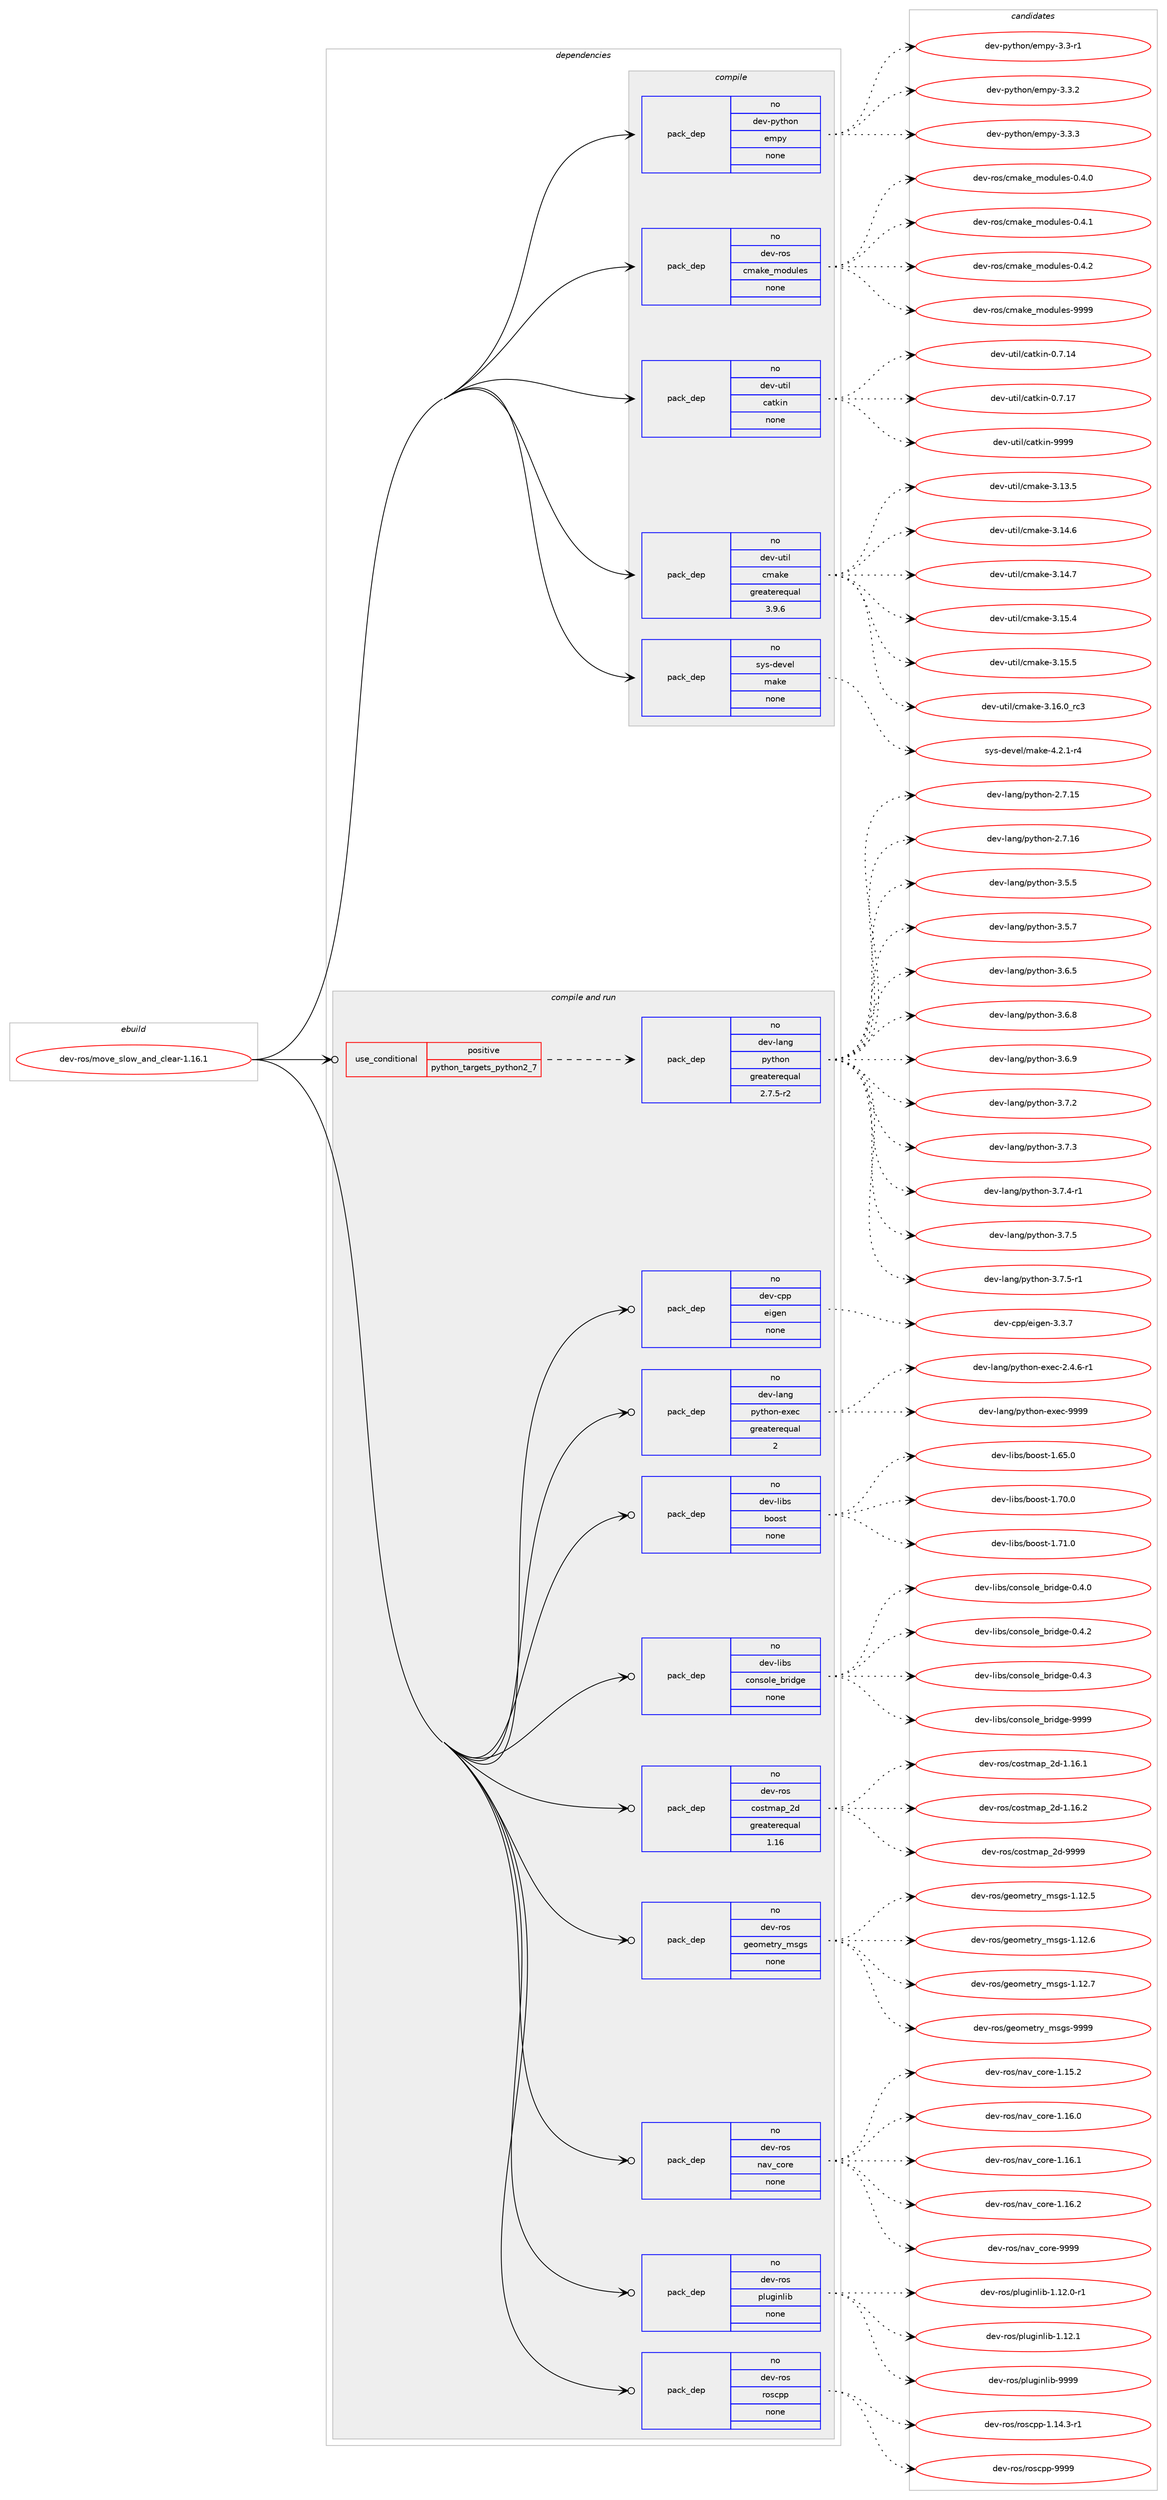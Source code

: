 digraph prolog {

# *************
# Graph options
# *************

newrank=true;
concentrate=true;
compound=true;
graph [rankdir=LR,fontname=Helvetica,fontsize=10,ranksep=1.5];#, ranksep=2.5, nodesep=0.2];
edge  [arrowhead=vee];
node  [fontname=Helvetica,fontsize=10];

# **********
# The ebuild
# **********

subgraph cluster_leftcol {
color=gray;
rank=same;
label=<<i>ebuild</i>>;
id [label="dev-ros/move_slow_and_clear-1.16.1", color=red, width=4, href="../dev-ros/move_slow_and_clear-1.16.1.svg"];
}

# ****************
# The dependencies
# ****************

subgraph cluster_midcol {
color=gray;
label=<<i>dependencies</i>>;
subgraph cluster_compile {
fillcolor="#eeeeee";
style=filled;
label=<<i>compile</i>>;
subgraph pack490698 {
dependency656446 [label=<<TABLE BORDER="0" CELLBORDER="1" CELLSPACING="0" CELLPADDING="4" WIDTH="220"><TR><TD ROWSPAN="6" CELLPADDING="30">pack_dep</TD></TR><TR><TD WIDTH="110">no</TD></TR><TR><TD>dev-python</TD></TR><TR><TD>empy</TD></TR><TR><TD>none</TD></TR><TR><TD></TD></TR></TABLE>>, shape=none, color=blue];
}
id:e -> dependency656446:w [weight=20,style="solid",arrowhead="vee"];
subgraph pack490699 {
dependency656447 [label=<<TABLE BORDER="0" CELLBORDER="1" CELLSPACING="0" CELLPADDING="4" WIDTH="220"><TR><TD ROWSPAN="6" CELLPADDING="30">pack_dep</TD></TR><TR><TD WIDTH="110">no</TD></TR><TR><TD>dev-ros</TD></TR><TR><TD>cmake_modules</TD></TR><TR><TD>none</TD></TR><TR><TD></TD></TR></TABLE>>, shape=none, color=blue];
}
id:e -> dependency656447:w [weight=20,style="solid",arrowhead="vee"];
subgraph pack490700 {
dependency656448 [label=<<TABLE BORDER="0" CELLBORDER="1" CELLSPACING="0" CELLPADDING="4" WIDTH="220"><TR><TD ROWSPAN="6" CELLPADDING="30">pack_dep</TD></TR><TR><TD WIDTH="110">no</TD></TR><TR><TD>dev-util</TD></TR><TR><TD>catkin</TD></TR><TR><TD>none</TD></TR><TR><TD></TD></TR></TABLE>>, shape=none, color=blue];
}
id:e -> dependency656448:w [weight=20,style="solid",arrowhead="vee"];
subgraph pack490701 {
dependency656449 [label=<<TABLE BORDER="0" CELLBORDER="1" CELLSPACING="0" CELLPADDING="4" WIDTH="220"><TR><TD ROWSPAN="6" CELLPADDING="30">pack_dep</TD></TR><TR><TD WIDTH="110">no</TD></TR><TR><TD>dev-util</TD></TR><TR><TD>cmake</TD></TR><TR><TD>greaterequal</TD></TR><TR><TD>3.9.6</TD></TR></TABLE>>, shape=none, color=blue];
}
id:e -> dependency656449:w [weight=20,style="solid",arrowhead="vee"];
subgraph pack490702 {
dependency656450 [label=<<TABLE BORDER="0" CELLBORDER="1" CELLSPACING="0" CELLPADDING="4" WIDTH="220"><TR><TD ROWSPAN="6" CELLPADDING="30">pack_dep</TD></TR><TR><TD WIDTH="110">no</TD></TR><TR><TD>sys-devel</TD></TR><TR><TD>make</TD></TR><TR><TD>none</TD></TR><TR><TD></TD></TR></TABLE>>, shape=none, color=blue];
}
id:e -> dependency656450:w [weight=20,style="solid",arrowhead="vee"];
}
subgraph cluster_compileandrun {
fillcolor="#eeeeee";
style=filled;
label=<<i>compile and run</i>>;
subgraph cond153842 {
dependency656451 [label=<<TABLE BORDER="0" CELLBORDER="1" CELLSPACING="0" CELLPADDING="4"><TR><TD ROWSPAN="3" CELLPADDING="10">use_conditional</TD></TR><TR><TD>positive</TD></TR><TR><TD>python_targets_python2_7</TD></TR></TABLE>>, shape=none, color=red];
subgraph pack490703 {
dependency656452 [label=<<TABLE BORDER="0" CELLBORDER="1" CELLSPACING="0" CELLPADDING="4" WIDTH="220"><TR><TD ROWSPAN="6" CELLPADDING="30">pack_dep</TD></TR><TR><TD WIDTH="110">no</TD></TR><TR><TD>dev-lang</TD></TR><TR><TD>python</TD></TR><TR><TD>greaterequal</TD></TR><TR><TD>2.7.5-r2</TD></TR></TABLE>>, shape=none, color=blue];
}
dependency656451:e -> dependency656452:w [weight=20,style="dashed",arrowhead="vee"];
}
id:e -> dependency656451:w [weight=20,style="solid",arrowhead="odotvee"];
subgraph pack490704 {
dependency656453 [label=<<TABLE BORDER="0" CELLBORDER="1" CELLSPACING="0" CELLPADDING="4" WIDTH="220"><TR><TD ROWSPAN="6" CELLPADDING="30">pack_dep</TD></TR><TR><TD WIDTH="110">no</TD></TR><TR><TD>dev-cpp</TD></TR><TR><TD>eigen</TD></TR><TR><TD>none</TD></TR><TR><TD></TD></TR></TABLE>>, shape=none, color=blue];
}
id:e -> dependency656453:w [weight=20,style="solid",arrowhead="odotvee"];
subgraph pack490705 {
dependency656454 [label=<<TABLE BORDER="0" CELLBORDER="1" CELLSPACING="0" CELLPADDING="4" WIDTH="220"><TR><TD ROWSPAN="6" CELLPADDING="30">pack_dep</TD></TR><TR><TD WIDTH="110">no</TD></TR><TR><TD>dev-lang</TD></TR><TR><TD>python-exec</TD></TR><TR><TD>greaterequal</TD></TR><TR><TD>2</TD></TR></TABLE>>, shape=none, color=blue];
}
id:e -> dependency656454:w [weight=20,style="solid",arrowhead="odotvee"];
subgraph pack490706 {
dependency656455 [label=<<TABLE BORDER="0" CELLBORDER="1" CELLSPACING="0" CELLPADDING="4" WIDTH="220"><TR><TD ROWSPAN="6" CELLPADDING="30">pack_dep</TD></TR><TR><TD WIDTH="110">no</TD></TR><TR><TD>dev-libs</TD></TR><TR><TD>boost</TD></TR><TR><TD>none</TD></TR><TR><TD></TD></TR></TABLE>>, shape=none, color=blue];
}
id:e -> dependency656455:w [weight=20,style="solid",arrowhead="odotvee"];
subgraph pack490707 {
dependency656456 [label=<<TABLE BORDER="0" CELLBORDER="1" CELLSPACING="0" CELLPADDING="4" WIDTH="220"><TR><TD ROWSPAN="6" CELLPADDING="30">pack_dep</TD></TR><TR><TD WIDTH="110">no</TD></TR><TR><TD>dev-libs</TD></TR><TR><TD>console_bridge</TD></TR><TR><TD>none</TD></TR><TR><TD></TD></TR></TABLE>>, shape=none, color=blue];
}
id:e -> dependency656456:w [weight=20,style="solid",arrowhead="odotvee"];
subgraph pack490708 {
dependency656457 [label=<<TABLE BORDER="0" CELLBORDER="1" CELLSPACING="0" CELLPADDING="4" WIDTH="220"><TR><TD ROWSPAN="6" CELLPADDING="30">pack_dep</TD></TR><TR><TD WIDTH="110">no</TD></TR><TR><TD>dev-ros</TD></TR><TR><TD>costmap_2d</TD></TR><TR><TD>greaterequal</TD></TR><TR><TD>1.16</TD></TR></TABLE>>, shape=none, color=blue];
}
id:e -> dependency656457:w [weight=20,style="solid",arrowhead="odotvee"];
subgraph pack490709 {
dependency656458 [label=<<TABLE BORDER="0" CELLBORDER="1" CELLSPACING="0" CELLPADDING="4" WIDTH="220"><TR><TD ROWSPAN="6" CELLPADDING="30">pack_dep</TD></TR><TR><TD WIDTH="110">no</TD></TR><TR><TD>dev-ros</TD></TR><TR><TD>geometry_msgs</TD></TR><TR><TD>none</TD></TR><TR><TD></TD></TR></TABLE>>, shape=none, color=blue];
}
id:e -> dependency656458:w [weight=20,style="solid",arrowhead="odotvee"];
subgraph pack490710 {
dependency656459 [label=<<TABLE BORDER="0" CELLBORDER="1" CELLSPACING="0" CELLPADDING="4" WIDTH="220"><TR><TD ROWSPAN="6" CELLPADDING="30">pack_dep</TD></TR><TR><TD WIDTH="110">no</TD></TR><TR><TD>dev-ros</TD></TR><TR><TD>nav_core</TD></TR><TR><TD>none</TD></TR><TR><TD></TD></TR></TABLE>>, shape=none, color=blue];
}
id:e -> dependency656459:w [weight=20,style="solid",arrowhead="odotvee"];
subgraph pack490711 {
dependency656460 [label=<<TABLE BORDER="0" CELLBORDER="1" CELLSPACING="0" CELLPADDING="4" WIDTH="220"><TR><TD ROWSPAN="6" CELLPADDING="30">pack_dep</TD></TR><TR><TD WIDTH="110">no</TD></TR><TR><TD>dev-ros</TD></TR><TR><TD>pluginlib</TD></TR><TR><TD>none</TD></TR><TR><TD></TD></TR></TABLE>>, shape=none, color=blue];
}
id:e -> dependency656460:w [weight=20,style="solid",arrowhead="odotvee"];
subgraph pack490712 {
dependency656461 [label=<<TABLE BORDER="0" CELLBORDER="1" CELLSPACING="0" CELLPADDING="4" WIDTH="220"><TR><TD ROWSPAN="6" CELLPADDING="30">pack_dep</TD></TR><TR><TD WIDTH="110">no</TD></TR><TR><TD>dev-ros</TD></TR><TR><TD>roscpp</TD></TR><TR><TD>none</TD></TR><TR><TD></TD></TR></TABLE>>, shape=none, color=blue];
}
id:e -> dependency656461:w [weight=20,style="solid",arrowhead="odotvee"];
}
subgraph cluster_run {
fillcolor="#eeeeee";
style=filled;
label=<<i>run</i>>;
}
}

# **************
# The candidates
# **************

subgraph cluster_choices {
rank=same;
color=gray;
label=<<i>candidates</i>>;

subgraph choice490698 {
color=black;
nodesep=1;
choice1001011184511212111610411111047101109112121455146514511449 [label="dev-python/empy-3.3-r1", color=red, width=4,href="../dev-python/empy-3.3-r1.svg"];
choice1001011184511212111610411111047101109112121455146514650 [label="dev-python/empy-3.3.2", color=red, width=4,href="../dev-python/empy-3.3.2.svg"];
choice1001011184511212111610411111047101109112121455146514651 [label="dev-python/empy-3.3.3", color=red, width=4,href="../dev-python/empy-3.3.3.svg"];
dependency656446:e -> choice1001011184511212111610411111047101109112121455146514511449:w [style=dotted,weight="100"];
dependency656446:e -> choice1001011184511212111610411111047101109112121455146514650:w [style=dotted,weight="100"];
dependency656446:e -> choice1001011184511212111610411111047101109112121455146514651:w [style=dotted,weight="100"];
}
subgraph choice490699 {
color=black;
nodesep=1;
choice1001011184511411111547991099710710195109111100117108101115454846524648 [label="dev-ros/cmake_modules-0.4.0", color=red, width=4,href="../dev-ros/cmake_modules-0.4.0.svg"];
choice1001011184511411111547991099710710195109111100117108101115454846524649 [label="dev-ros/cmake_modules-0.4.1", color=red, width=4,href="../dev-ros/cmake_modules-0.4.1.svg"];
choice1001011184511411111547991099710710195109111100117108101115454846524650 [label="dev-ros/cmake_modules-0.4.2", color=red, width=4,href="../dev-ros/cmake_modules-0.4.2.svg"];
choice10010111845114111115479910997107101951091111001171081011154557575757 [label="dev-ros/cmake_modules-9999", color=red, width=4,href="../dev-ros/cmake_modules-9999.svg"];
dependency656447:e -> choice1001011184511411111547991099710710195109111100117108101115454846524648:w [style=dotted,weight="100"];
dependency656447:e -> choice1001011184511411111547991099710710195109111100117108101115454846524649:w [style=dotted,weight="100"];
dependency656447:e -> choice1001011184511411111547991099710710195109111100117108101115454846524650:w [style=dotted,weight="100"];
dependency656447:e -> choice10010111845114111115479910997107101951091111001171081011154557575757:w [style=dotted,weight="100"];
}
subgraph choice490700 {
color=black;
nodesep=1;
choice1001011184511711610510847999711610710511045484655464952 [label="dev-util/catkin-0.7.14", color=red, width=4,href="../dev-util/catkin-0.7.14.svg"];
choice1001011184511711610510847999711610710511045484655464955 [label="dev-util/catkin-0.7.17", color=red, width=4,href="../dev-util/catkin-0.7.17.svg"];
choice100101118451171161051084799971161071051104557575757 [label="dev-util/catkin-9999", color=red, width=4,href="../dev-util/catkin-9999.svg"];
dependency656448:e -> choice1001011184511711610510847999711610710511045484655464952:w [style=dotted,weight="100"];
dependency656448:e -> choice1001011184511711610510847999711610710511045484655464955:w [style=dotted,weight="100"];
dependency656448:e -> choice100101118451171161051084799971161071051104557575757:w [style=dotted,weight="100"];
}
subgraph choice490701 {
color=black;
nodesep=1;
choice1001011184511711610510847991099710710145514649514653 [label="dev-util/cmake-3.13.5", color=red, width=4,href="../dev-util/cmake-3.13.5.svg"];
choice1001011184511711610510847991099710710145514649524654 [label="dev-util/cmake-3.14.6", color=red, width=4,href="../dev-util/cmake-3.14.6.svg"];
choice1001011184511711610510847991099710710145514649524655 [label="dev-util/cmake-3.14.7", color=red, width=4,href="../dev-util/cmake-3.14.7.svg"];
choice1001011184511711610510847991099710710145514649534652 [label="dev-util/cmake-3.15.4", color=red, width=4,href="../dev-util/cmake-3.15.4.svg"];
choice1001011184511711610510847991099710710145514649534653 [label="dev-util/cmake-3.15.5", color=red, width=4,href="../dev-util/cmake-3.15.5.svg"];
choice1001011184511711610510847991099710710145514649544648951149951 [label="dev-util/cmake-3.16.0_rc3", color=red, width=4,href="../dev-util/cmake-3.16.0_rc3.svg"];
dependency656449:e -> choice1001011184511711610510847991099710710145514649514653:w [style=dotted,weight="100"];
dependency656449:e -> choice1001011184511711610510847991099710710145514649524654:w [style=dotted,weight="100"];
dependency656449:e -> choice1001011184511711610510847991099710710145514649524655:w [style=dotted,weight="100"];
dependency656449:e -> choice1001011184511711610510847991099710710145514649534652:w [style=dotted,weight="100"];
dependency656449:e -> choice1001011184511711610510847991099710710145514649534653:w [style=dotted,weight="100"];
dependency656449:e -> choice1001011184511711610510847991099710710145514649544648951149951:w [style=dotted,weight="100"];
}
subgraph choice490702 {
color=black;
nodesep=1;
choice1151211154510010111810110847109971071014552465046494511452 [label="sys-devel/make-4.2.1-r4", color=red, width=4,href="../sys-devel/make-4.2.1-r4.svg"];
dependency656450:e -> choice1151211154510010111810110847109971071014552465046494511452:w [style=dotted,weight="100"];
}
subgraph choice490703 {
color=black;
nodesep=1;
choice10010111845108971101034711212111610411111045504655464953 [label="dev-lang/python-2.7.15", color=red, width=4,href="../dev-lang/python-2.7.15.svg"];
choice10010111845108971101034711212111610411111045504655464954 [label="dev-lang/python-2.7.16", color=red, width=4,href="../dev-lang/python-2.7.16.svg"];
choice100101118451089711010347112121116104111110455146534653 [label="dev-lang/python-3.5.5", color=red, width=4,href="../dev-lang/python-3.5.5.svg"];
choice100101118451089711010347112121116104111110455146534655 [label="dev-lang/python-3.5.7", color=red, width=4,href="../dev-lang/python-3.5.7.svg"];
choice100101118451089711010347112121116104111110455146544653 [label="dev-lang/python-3.6.5", color=red, width=4,href="../dev-lang/python-3.6.5.svg"];
choice100101118451089711010347112121116104111110455146544656 [label="dev-lang/python-3.6.8", color=red, width=4,href="../dev-lang/python-3.6.8.svg"];
choice100101118451089711010347112121116104111110455146544657 [label="dev-lang/python-3.6.9", color=red, width=4,href="../dev-lang/python-3.6.9.svg"];
choice100101118451089711010347112121116104111110455146554650 [label="dev-lang/python-3.7.2", color=red, width=4,href="../dev-lang/python-3.7.2.svg"];
choice100101118451089711010347112121116104111110455146554651 [label="dev-lang/python-3.7.3", color=red, width=4,href="../dev-lang/python-3.7.3.svg"];
choice1001011184510897110103471121211161041111104551465546524511449 [label="dev-lang/python-3.7.4-r1", color=red, width=4,href="../dev-lang/python-3.7.4-r1.svg"];
choice100101118451089711010347112121116104111110455146554653 [label="dev-lang/python-3.7.5", color=red, width=4,href="../dev-lang/python-3.7.5.svg"];
choice1001011184510897110103471121211161041111104551465546534511449 [label="dev-lang/python-3.7.5-r1", color=red, width=4,href="../dev-lang/python-3.7.5-r1.svg"];
dependency656452:e -> choice10010111845108971101034711212111610411111045504655464953:w [style=dotted,weight="100"];
dependency656452:e -> choice10010111845108971101034711212111610411111045504655464954:w [style=dotted,weight="100"];
dependency656452:e -> choice100101118451089711010347112121116104111110455146534653:w [style=dotted,weight="100"];
dependency656452:e -> choice100101118451089711010347112121116104111110455146534655:w [style=dotted,weight="100"];
dependency656452:e -> choice100101118451089711010347112121116104111110455146544653:w [style=dotted,weight="100"];
dependency656452:e -> choice100101118451089711010347112121116104111110455146544656:w [style=dotted,weight="100"];
dependency656452:e -> choice100101118451089711010347112121116104111110455146544657:w [style=dotted,weight="100"];
dependency656452:e -> choice100101118451089711010347112121116104111110455146554650:w [style=dotted,weight="100"];
dependency656452:e -> choice100101118451089711010347112121116104111110455146554651:w [style=dotted,weight="100"];
dependency656452:e -> choice1001011184510897110103471121211161041111104551465546524511449:w [style=dotted,weight="100"];
dependency656452:e -> choice100101118451089711010347112121116104111110455146554653:w [style=dotted,weight="100"];
dependency656452:e -> choice1001011184510897110103471121211161041111104551465546534511449:w [style=dotted,weight="100"];
}
subgraph choice490704 {
color=black;
nodesep=1;
choice100101118459911211247101105103101110455146514655 [label="dev-cpp/eigen-3.3.7", color=red, width=4,href="../dev-cpp/eigen-3.3.7.svg"];
dependency656453:e -> choice100101118459911211247101105103101110455146514655:w [style=dotted,weight="100"];
}
subgraph choice490705 {
color=black;
nodesep=1;
choice10010111845108971101034711212111610411111045101120101994550465246544511449 [label="dev-lang/python-exec-2.4.6-r1", color=red, width=4,href="../dev-lang/python-exec-2.4.6-r1.svg"];
choice10010111845108971101034711212111610411111045101120101994557575757 [label="dev-lang/python-exec-9999", color=red, width=4,href="../dev-lang/python-exec-9999.svg"];
dependency656454:e -> choice10010111845108971101034711212111610411111045101120101994550465246544511449:w [style=dotted,weight="100"];
dependency656454:e -> choice10010111845108971101034711212111610411111045101120101994557575757:w [style=dotted,weight="100"];
}
subgraph choice490706 {
color=black;
nodesep=1;
choice1001011184510810598115479811111111511645494654534648 [label="dev-libs/boost-1.65.0", color=red, width=4,href="../dev-libs/boost-1.65.0.svg"];
choice1001011184510810598115479811111111511645494655484648 [label="dev-libs/boost-1.70.0", color=red, width=4,href="../dev-libs/boost-1.70.0.svg"];
choice1001011184510810598115479811111111511645494655494648 [label="dev-libs/boost-1.71.0", color=red, width=4,href="../dev-libs/boost-1.71.0.svg"];
dependency656455:e -> choice1001011184510810598115479811111111511645494654534648:w [style=dotted,weight="100"];
dependency656455:e -> choice1001011184510810598115479811111111511645494655484648:w [style=dotted,weight="100"];
dependency656455:e -> choice1001011184510810598115479811111111511645494655494648:w [style=dotted,weight="100"];
}
subgraph choice490707 {
color=black;
nodesep=1;
choice100101118451081059811547991111101151111081019598114105100103101454846524648 [label="dev-libs/console_bridge-0.4.0", color=red, width=4,href="../dev-libs/console_bridge-0.4.0.svg"];
choice100101118451081059811547991111101151111081019598114105100103101454846524650 [label="dev-libs/console_bridge-0.4.2", color=red, width=4,href="../dev-libs/console_bridge-0.4.2.svg"];
choice100101118451081059811547991111101151111081019598114105100103101454846524651 [label="dev-libs/console_bridge-0.4.3", color=red, width=4,href="../dev-libs/console_bridge-0.4.3.svg"];
choice1001011184510810598115479911111011511110810195981141051001031014557575757 [label="dev-libs/console_bridge-9999", color=red, width=4,href="../dev-libs/console_bridge-9999.svg"];
dependency656456:e -> choice100101118451081059811547991111101151111081019598114105100103101454846524648:w [style=dotted,weight="100"];
dependency656456:e -> choice100101118451081059811547991111101151111081019598114105100103101454846524650:w [style=dotted,weight="100"];
dependency656456:e -> choice100101118451081059811547991111101151111081019598114105100103101454846524651:w [style=dotted,weight="100"];
dependency656456:e -> choice1001011184510810598115479911111011511110810195981141051001031014557575757:w [style=dotted,weight="100"];
}
subgraph choice490708 {
color=black;
nodesep=1;
choice10010111845114111115479911111511610997112955010045494649544649 [label="dev-ros/costmap_2d-1.16.1", color=red, width=4,href="../dev-ros/costmap_2d-1.16.1.svg"];
choice10010111845114111115479911111511610997112955010045494649544650 [label="dev-ros/costmap_2d-1.16.2", color=red, width=4,href="../dev-ros/costmap_2d-1.16.2.svg"];
choice1001011184511411111547991111151161099711295501004557575757 [label="dev-ros/costmap_2d-9999", color=red, width=4,href="../dev-ros/costmap_2d-9999.svg"];
dependency656457:e -> choice10010111845114111115479911111511610997112955010045494649544649:w [style=dotted,weight="100"];
dependency656457:e -> choice10010111845114111115479911111511610997112955010045494649544650:w [style=dotted,weight="100"];
dependency656457:e -> choice1001011184511411111547991111151161099711295501004557575757:w [style=dotted,weight="100"];
}
subgraph choice490709 {
color=black;
nodesep=1;
choice10010111845114111115471031011111091011161141219510911510311545494649504653 [label="dev-ros/geometry_msgs-1.12.5", color=red, width=4,href="../dev-ros/geometry_msgs-1.12.5.svg"];
choice10010111845114111115471031011111091011161141219510911510311545494649504654 [label="dev-ros/geometry_msgs-1.12.6", color=red, width=4,href="../dev-ros/geometry_msgs-1.12.6.svg"];
choice10010111845114111115471031011111091011161141219510911510311545494649504655 [label="dev-ros/geometry_msgs-1.12.7", color=red, width=4,href="../dev-ros/geometry_msgs-1.12.7.svg"];
choice1001011184511411111547103101111109101116114121951091151031154557575757 [label="dev-ros/geometry_msgs-9999", color=red, width=4,href="../dev-ros/geometry_msgs-9999.svg"];
dependency656458:e -> choice10010111845114111115471031011111091011161141219510911510311545494649504653:w [style=dotted,weight="100"];
dependency656458:e -> choice10010111845114111115471031011111091011161141219510911510311545494649504654:w [style=dotted,weight="100"];
dependency656458:e -> choice10010111845114111115471031011111091011161141219510911510311545494649504655:w [style=dotted,weight="100"];
dependency656458:e -> choice1001011184511411111547103101111109101116114121951091151031154557575757:w [style=dotted,weight="100"];
}
subgraph choice490710 {
color=black;
nodesep=1;
choice100101118451141111154711097118959911111410145494649534650 [label="dev-ros/nav_core-1.15.2", color=red, width=4,href="../dev-ros/nav_core-1.15.2.svg"];
choice100101118451141111154711097118959911111410145494649544648 [label="dev-ros/nav_core-1.16.0", color=red, width=4,href="../dev-ros/nav_core-1.16.0.svg"];
choice100101118451141111154711097118959911111410145494649544649 [label="dev-ros/nav_core-1.16.1", color=red, width=4,href="../dev-ros/nav_core-1.16.1.svg"];
choice100101118451141111154711097118959911111410145494649544650 [label="dev-ros/nav_core-1.16.2", color=red, width=4,href="../dev-ros/nav_core-1.16.2.svg"];
choice10010111845114111115471109711895991111141014557575757 [label="dev-ros/nav_core-9999", color=red, width=4,href="../dev-ros/nav_core-9999.svg"];
dependency656459:e -> choice100101118451141111154711097118959911111410145494649534650:w [style=dotted,weight="100"];
dependency656459:e -> choice100101118451141111154711097118959911111410145494649544648:w [style=dotted,weight="100"];
dependency656459:e -> choice100101118451141111154711097118959911111410145494649544649:w [style=dotted,weight="100"];
dependency656459:e -> choice100101118451141111154711097118959911111410145494649544650:w [style=dotted,weight="100"];
dependency656459:e -> choice10010111845114111115471109711895991111141014557575757:w [style=dotted,weight="100"];
}
subgraph choice490711 {
color=black;
nodesep=1;
choice100101118451141111154711210811710310511010810598454946495046484511449 [label="dev-ros/pluginlib-1.12.0-r1", color=red, width=4,href="../dev-ros/pluginlib-1.12.0-r1.svg"];
choice10010111845114111115471121081171031051101081059845494649504649 [label="dev-ros/pluginlib-1.12.1", color=red, width=4,href="../dev-ros/pluginlib-1.12.1.svg"];
choice1001011184511411111547112108117103105110108105984557575757 [label="dev-ros/pluginlib-9999", color=red, width=4,href="../dev-ros/pluginlib-9999.svg"];
dependency656460:e -> choice100101118451141111154711210811710310511010810598454946495046484511449:w [style=dotted,weight="100"];
dependency656460:e -> choice10010111845114111115471121081171031051101081059845494649504649:w [style=dotted,weight="100"];
dependency656460:e -> choice1001011184511411111547112108117103105110108105984557575757:w [style=dotted,weight="100"];
}
subgraph choice490712 {
color=black;
nodesep=1;
choice100101118451141111154711411111599112112454946495246514511449 [label="dev-ros/roscpp-1.14.3-r1", color=red, width=4,href="../dev-ros/roscpp-1.14.3-r1.svg"];
choice1001011184511411111547114111115991121124557575757 [label="dev-ros/roscpp-9999", color=red, width=4,href="../dev-ros/roscpp-9999.svg"];
dependency656461:e -> choice100101118451141111154711411111599112112454946495246514511449:w [style=dotted,weight="100"];
dependency656461:e -> choice1001011184511411111547114111115991121124557575757:w [style=dotted,weight="100"];
}
}

}
